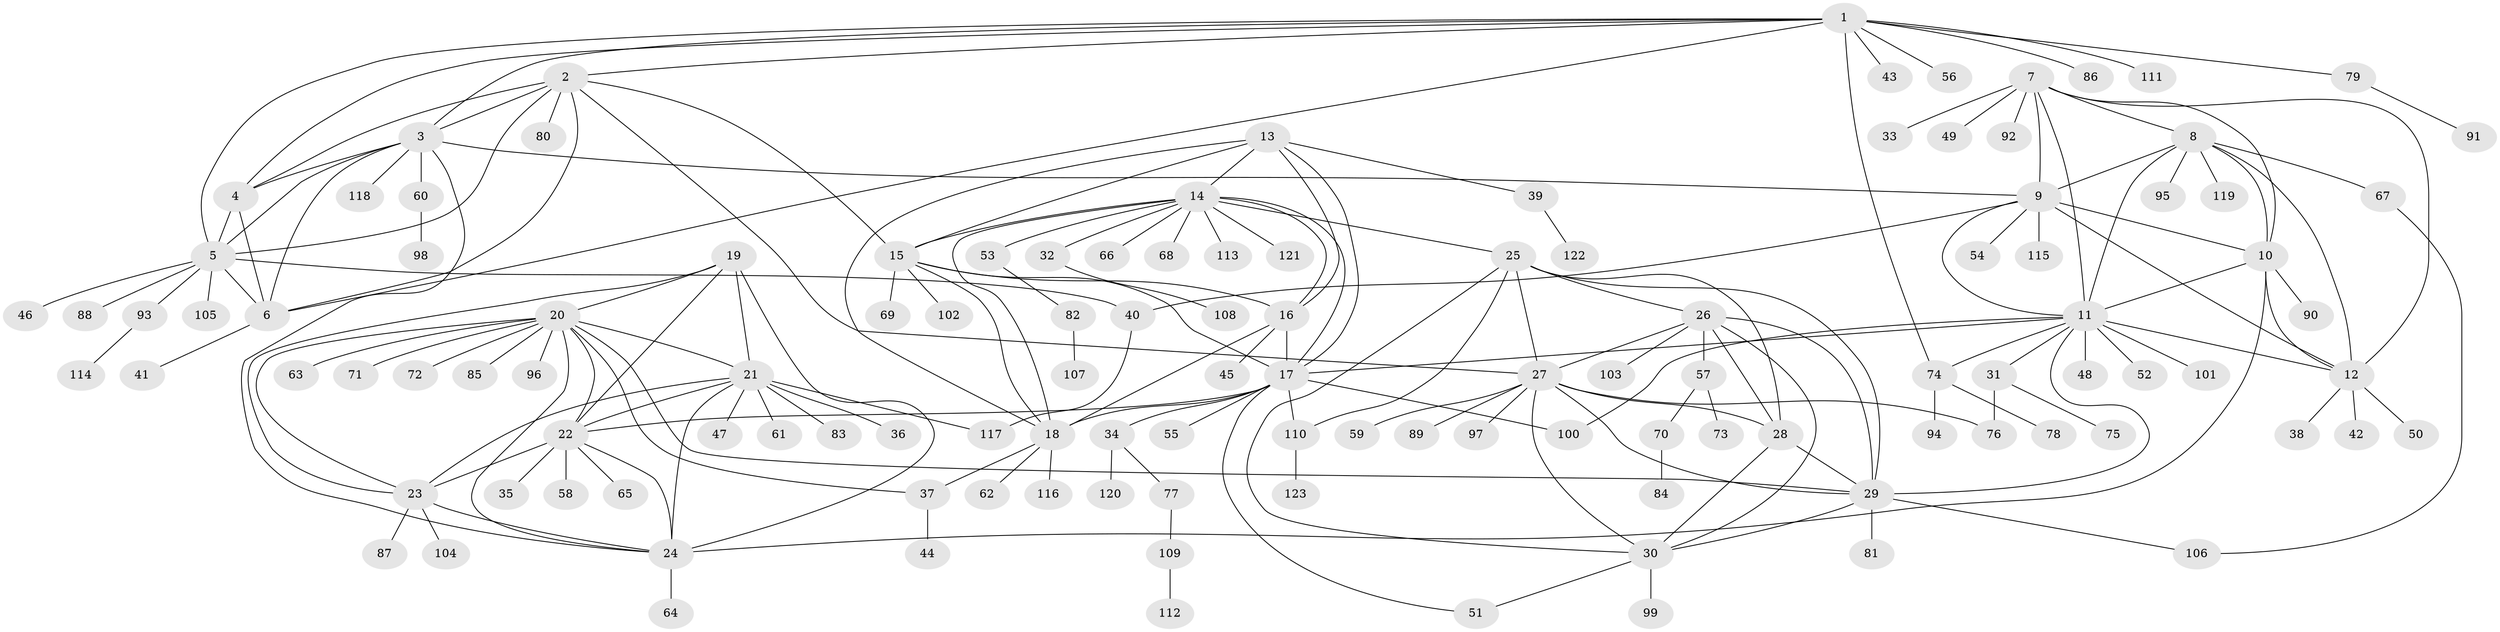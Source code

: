 // coarse degree distribution, {2: 0.1, 9: 0.02, 7: 0.08, 1: 0.58, 5: 0.06, 10: 0.02, 6: 0.06, 4: 0.04, 12: 0.02, 3: 0.02}
// Generated by graph-tools (version 1.1) at 2025/37/03/04/25 23:37:36]
// undirected, 123 vertices, 187 edges
graph export_dot {
  node [color=gray90,style=filled];
  1;
  2;
  3;
  4;
  5;
  6;
  7;
  8;
  9;
  10;
  11;
  12;
  13;
  14;
  15;
  16;
  17;
  18;
  19;
  20;
  21;
  22;
  23;
  24;
  25;
  26;
  27;
  28;
  29;
  30;
  31;
  32;
  33;
  34;
  35;
  36;
  37;
  38;
  39;
  40;
  41;
  42;
  43;
  44;
  45;
  46;
  47;
  48;
  49;
  50;
  51;
  52;
  53;
  54;
  55;
  56;
  57;
  58;
  59;
  60;
  61;
  62;
  63;
  64;
  65;
  66;
  67;
  68;
  69;
  70;
  71;
  72;
  73;
  74;
  75;
  76;
  77;
  78;
  79;
  80;
  81;
  82;
  83;
  84;
  85;
  86;
  87;
  88;
  89;
  90;
  91;
  92;
  93;
  94;
  95;
  96;
  97;
  98;
  99;
  100;
  101;
  102;
  103;
  104;
  105;
  106;
  107;
  108;
  109;
  110;
  111;
  112;
  113;
  114;
  115;
  116;
  117;
  118;
  119;
  120;
  121;
  122;
  123;
  1 -- 2;
  1 -- 3;
  1 -- 4;
  1 -- 5;
  1 -- 6;
  1 -- 43;
  1 -- 56;
  1 -- 74;
  1 -- 79;
  1 -- 86;
  1 -- 111;
  2 -- 3;
  2 -- 4;
  2 -- 5;
  2 -- 6;
  2 -- 15;
  2 -- 27;
  2 -- 80;
  3 -- 4;
  3 -- 5;
  3 -- 6;
  3 -- 9;
  3 -- 24;
  3 -- 60;
  3 -- 118;
  4 -- 5;
  4 -- 6;
  5 -- 6;
  5 -- 40;
  5 -- 46;
  5 -- 88;
  5 -- 93;
  5 -- 105;
  6 -- 41;
  7 -- 8;
  7 -- 9;
  7 -- 10;
  7 -- 11;
  7 -- 12;
  7 -- 33;
  7 -- 49;
  7 -- 92;
  8 -- 9;
  8 -- 10;
  8 -- 11;
  8 -- 12;
  8 -- 67;
  8 -- 95;
  8 -- 119;
  9 -- 10;
  9 -- 11;
  9 -- 12;
  9 -- 40;
  9 -- 54;
  9 -- 115;
  10 -- 11;
  10 -- 12;
  10 -- 24;
  10 -- 90;
  11 -- 12;
  11 -- 17;
  11 -- 29;
  11 -- 31;
  11 -- 48;
  11 -- 52;
  11 -- 74;
  11 -- 100;
  11 -- 101;
  12 -- 38;
  12 -- 42;
  12 -- 50;
  13 -- 14;
  13 -- 15;
  13 -- 16;
  13 -- 17;
  13 -- 18;
  13 -- 39;
  14 -- 15;
  14 -- 16;
  14 -- 17;
  14 -- 18;
  14 -- 25;
  14 -- 32;
  14 -- 53;
  14 -- 66;
  14 -- 68;
  14 -- 113;
  14 -- 121;
  15 -- 16;
  15 -- 17;
  15 -- 18;
  15 -- 69;
  15 -- 102;
  16 -- 17;
  16 -- 18;
  16 -- 45;
  17 -- 18;
  17 -- 22;
  17 -- 34;
  17 -- 51;
  17 -- 55;
  17 -- 100;
  17 -- 110;
  18 -- 37;
  18 -- 62;
  18 -- 116;
  19 -- 20;
  19 -- 21;
  19 -- 22;
  19 -- 23;
  19 -- 24;
  20 -- 21;
  20 -- 22;
  20 -- 23;
  20 -- 24;
  20 -- 29;
  20 -- 37;
  20 -- 63;
  20 -- 71;
  20 -- 72;
  20 -- 85;
  20 -- 96;
  21 -- 22;
  21 -- 23;
  21 -- 24;
  21 -- 36;
  21 -- 47;
  21 -- 61;
  21 -- 83;
  21 -- 117;
  22 -- 23;
  22 -- 24;
  22 -- 35;
  22 -- 58;
  22 -- 65;
  23 -- 24;
  23 -- 87;
  23 -- 104;
  24 -- 64;
  25 -- 26;
  25 -- 27;
  25 -- 28;
  25 -- 29;
  25 -- 30;
  25 -- 110;
  26 -- 27;
  26 -- 28;
  26 -- 29;
  26 -- 30;
  26 -- 57;
  26 -- 103;
  27 -- 28;
  27 -- 29;
  27 -- 30;
  27 -- 59;
  27 -- 76;
  27 -- 89;
  27 -- 97;
  28 -- 29;
  28 -- 30;
  29 -- 30;
  29 -- 81;
  29 -- 106;
  30 -- 51;
  30 -- 99;
  31 -- 75;
  31 -- 76;
  32 -- 108;
  34 -- 77;
  34 -- 120;
  37 -- 44;
  39 -- 122;
  40 -- 117;
  53 -- 82;
  57 -- 70;
  57 -- 73;
  60 -- 98;
  67 -- 106;
  70 -- 84;
  74 -- 78;
  74 -- 94;
  77 -- 109;
  79 -- 91;
  82 -- 107;
  93 -- 114;
  109 -- 112;
  110 -- 123;
}
